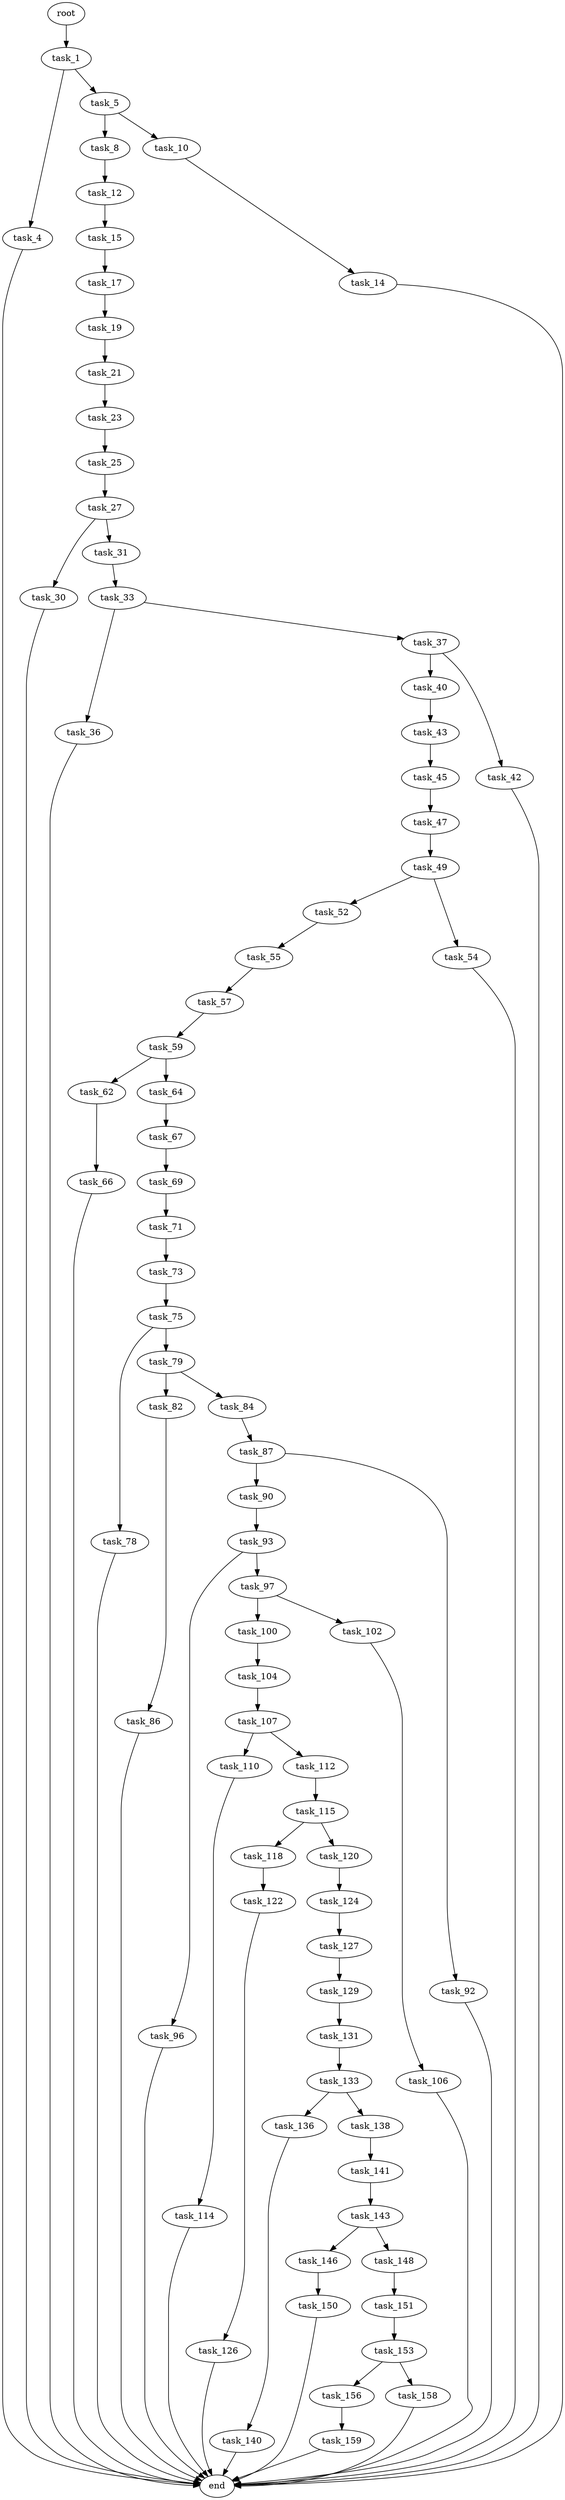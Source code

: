 digraph G {
  root [size="0.000000"];
  task_1 [size="9348554515.000000"];
  task_4 [size="466542617736.000000"];
  task_5 [size="8589934592.000000"];
  end [size="0.000000"];
  task_8 [size="500477579888.000000"];
  task_10 [size="26860170535.000000"];
  task_12 [size="230825440956.000000"];
  task_14 [size="68719476736.000000"];
  task_15 [size="177932297280.000000"];
  task_17 [size="22636257772.000000"];
  task_19 [size="2596327531.000000"];
  task_21 [size="231928233984.000000"];
  task_23 [size="2387190705.000000"];
  task_25 [size="273153011.000000"];
  task_27 [size="36307041144.000000"];
  task_30 [size="368293445632.000000"];
  task_31 [size="1049006530817.000000"];
  task_33 [size="1211477460442.000000"];
  task_36 [size="19216806403.000000"];
  task_37 [size="8495205013.000000"];
  task_40 [size="782757789696.000000"];
  task_42 [size="23341494536.000000"];
  task_43 [size="38771000097.000000"];
  task_45 [size="29194408814.000000"];
  task_47 [size="651974170.000000"];
  task_49 [size="1073741824000.000000"];
  task_52 [size="19671199230.000000"];
  task_54 [size="1073741824000.000000"];
  task_55 [size="30621153972.000000"];
  task_57 [size="231928233984.000000"];
  task_59 [size="569853288108.000000"];
  task_62 [size="1079059546327.000000"];
  task_64 [size="68719476736.000000"];
  task_66 [size="7702912026.000000"];
  task_67 [size="414574332465.000000"];
  task_69 [size="404678474337.000000"];
  task_71 [size="1011529938.000000"];
  task_73 [size="368293445632.000000"];
  task_75 [size="368293445632.000000"];
  task_78 [size="442643739537.000000"];
  task_79 [size="68719476736.000000"];
  task_82 [size="1073741824000.000000"];
  task_84 [size="68719476736.000000"];
  task_86 [size="134217728000.000000"];
  task_87 [size="68719476736.000000"];
  task_90 [size="1090069680204.000000"];
  task_92 [size="66585190414.000000"];
  task_93 [size="231928233984.000000"];
  task_96 [size="202788717067.000000"];
  task_97 [size="44948631575.000000"];
  task_100 [size="8589934592.000000"];
  task_102 [size="11091379421.000000"];
  task_104 [size="34163797714.000000"];
  task_106 [size="175425812040.000000"];
  task_107 [size="494209877848.000000"];
  task_110 [size="324576166412.000000"];
  task_112 [size="782757789696.000000"];
  task_114 [size="368293445632.000000"];
  task_115 [size="48236870664.000000"];
  task_118 [size="4854821496.000000"];
  task_120 [size="28991029248.000000"];
  task_122 [size="406921055228.000000"];
  task_124 [size="465001659020.000000"];
  task_126 [size="290224273730.000000"];
  task_127 [size="8589934592.000000"];
  task_129 [size="41978791437.000000"];
  task_131 [size="7540121230.000000"];
  task_133 [size="8055030932.000000"];
  task_136 [size="368293445632.000000"];
  task_138 [size="3781701166.000000"];
  task_140 [size="549755813888.000000"];
  task_141 [size="368293445632.000000"];
  task_143 [size="15239954590.000000"];
  task_146 [size="16516518246.000000"];
  task_148 [size="134217728000.000000"];
  task_150 [size="5277422015.000000"];
  task_151 [size="1112478616.000000"];
  task_153 [size="1499427340.000000"];
  task_156 [size="9144738031.000000"];
  task_158 [size="30155823184.000000"];
  task_159 [size="1486240257.000000"];

  root -> task_1 [size="1.000000"];
  task_1 -> task_4 [size="411041792.000000"];
  task_1 -> task_5 [size="411041792.000000"];
  task_4 -> end [size="1.000000"];
  task_5 -> task_8 [size="33554432.000000"];
  task_5 -> task_10 [size="33554432.000000"];
  task_8 -> task_12 [size="536870912.000000"];
  task_10 -> task_14 [size="33554432.000000"];
  task_12 -> task_15 [size="209715200.000000"];
  task_14 -> end [size="1.000000"];
  task_15 -> task_17 [size="134217728.000000"];
  task_17 -> task_19 [size="75497472.000000"];
  task_19 -> task_21 [size="209715200.000000"];
  task_21 -> task_23 [size="301989888.000000"];
  task_23 -> task_25 [size="75497472.000000"];
  task_25 -> task_27 [size="33554432.000000"];
  task_27 -> task_30 [size="134217728.000000"];
  task_27 -> task_31 [size="134217728.000000"];
  task_30 -> end [size="1.000000"];
  task_31 -> task_33 [size="838860800.000000"];
  task_33 -> task_36 [size="838860800.000000"];
  task_33 -> task_37 [size="838860800.000000"];
  task_36 -> end [size="1.000000"];
  task_37 -> task_40 [size="134217728.000000"];
  task_37 -> task_42 [size="134217728.000000"];
  task_40 -> task_43 [size="679477248.000000"];
  task_42 -> end [size="1.000000"];
  task_43 -> task_45 [size="679477248.000000"];
  task_45 -> task_47 [size="75497472.000000"];
  task_47 -> task_49 [size="33554432.000000"];
  task_49 -> task_52 [size="838860800.000000"];
  task_49 -> task_54 [size="838860800.000000"];
  task_52 -> task_55 [size="536870912.000000"];
  task_54 -> end [size="1.000000"];
  task_55 -> task_57 [size="134217728.000000"];
  task_57 -> task_59 [size="301989888.000000"];
  task_59 -> task_62 [size="536870912.000000"];
  task_59 -> task_64 [size="536870912.000000"];
  task_62 -> task_66 [size="679477248.000000"];
  task_64 -> task_67 [size="134217728.000000"];
  task_66 -> end [size="1.000000"];
  task_67 -> task_69 [size="411041792.000000"];
  task_69 -> task_71 [size="679477248.000000"];
  task_71 -> task_73 [size="33554432.000000"];
  task_73 -> task_75 [size="411041792.000000"];
  task_75 -> task_78 [size="411041792.000000"];
  task_75 -> task_79 [size="411041792.000000"];
  task_78 -> end [size="1.000000"];
  task_79 -> task_82 [size="134217728.000000"];
  task_79 -> task_84 [size="134217728.000000"];
  task_82 -> task_86 [size="838860800.000000"];
  task_84 -> task_87 [size="134217728.000000"];
  task_86 -> end [size="1.000000"];
  task_87 -> task_90 [size="134217728.000000"];
  task_87 -> task_92 [size="134217728.000000"];
  task_90 -> task_93 [size="679477248.000000"];
  task_92 -> end [size="1.000000"];
  task_93 -> task_96 [size="301989888.000000"];
  task_93 -> task_97 [size="301989888.000000"];
  task_96 -> end [size="1.000000"];
  task_97 -> task_100 [size="838860800.000000"];
  task_97 -> task_102 [size="838860800.000000"];
  task_100 -> task_104 [size="33554432.000000"];
  task_102 -> task_106 [size="209715200.000000"];
  task_104 -> task_107 [size="536870912.000000"];
  task_106 -> end [size="1.000000"];
  task_107 -> task_110 [size="679477248.000000"];
  task_107 -> task_112 [size="679477248.000000"];
  task_110 -> task_114 [size="838860800.000000"];
  task_112 -> task_115 [size="679477248.000000"];
  task_114 -> end [size="1.000000"];
  task_115 -> task_118 [size="134217728.000000"];
  task_115 -> task_120 [size="134217728.000000"];
  task_118 -> task_122 [size="301989888.000000"];
  task_120 -> task_124 [size="75497472.000000"];
  task_122 -> task_126 [size="411041792.000000"];
  task_124 -> task_127 [size="411041792.000000"];
  task_126 -> end [size="1.000000"];
  task_127 -> task_129 [size="33554432.000000"];
  task_129 -> task_131 [size="33554432.000000"];
  task_131 -> task_133 [size="411041792.000000"];
  task_133 -> task_136 [size="411041792.000000"];
  task_133 -> task_138 [size="411041792.000000"];
  task_136 -> task_140 [size="411041792.000000"];
  task_138 -> task_141 [size="209715200.000000"];
  task_140 -> end [size="1.000000"];
  task_141 -> task_143 [size="411041792.000000"];
  task_143 -> task_146 [size="75497472.000000"];
  task_143 -> task_148 [size="75497472.000000"];
  task_146 -> task_150 [size="301989888.000000"];
  task_148 -> task_151 [size="209715200.000000"];
  task_150 -> end [size="1.000000"];
  task_151 -> task_153 [size="75497472.000000"];
  task_153 -> task_156 [size="33554432.000000"];
  task_153 -> task_158 [size="33554432.000000"];
  task_156 -> task_159 [size="411041792.000000"];
  task_158 -> end [size="1.000000"];
  task_159 -> end [size="1.000000"];
}
